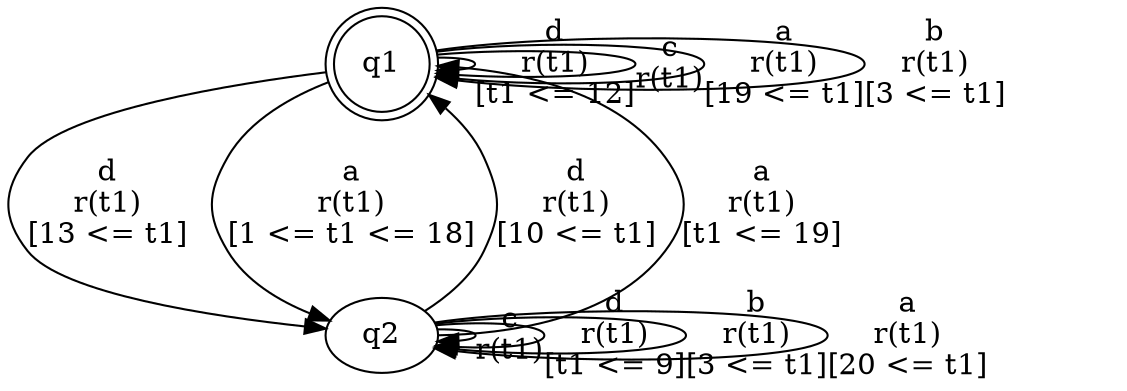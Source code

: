 digraph "tests_1/test16/solution200/solution" {
	q1[label=q1 shape=doublecircle]
	q2[label=q2]
	q1 -> q2[label="d\nr(t1)\n[13 <= t1]"]
	q2 -> q2[label="c\nr(t1)\n"]
	q2 -> q1[label="d\nr(t1)\n[10 <= t1]"]
	q2 -> q2[label="d\nr(t1)\n[t1 <= 9]"]
	q2 -> q2[label="b\nr(t1)\n[3 <= t1]"]
	q2 -> q1[label="a\nr(t1)\n[t1 <= 19]"]
	q2 -> q2[label="a\nr(t1)\n[20 <= t1]"]
	q1 -> q1[label="d\nr(t1)\n[t1 <= 12]"]
	q1 -> q1[label="c\nr(t1)\n"]
	q1 -> q2[label="a\nr(t1)\n[1 <= t1 <= 18]"]
	q1 -> q1[label="a\nr(t1)\n[19 <= t1]"]
	q1 -> q1[label="b\nr(t1)\n[3 <= t1]"]
}
